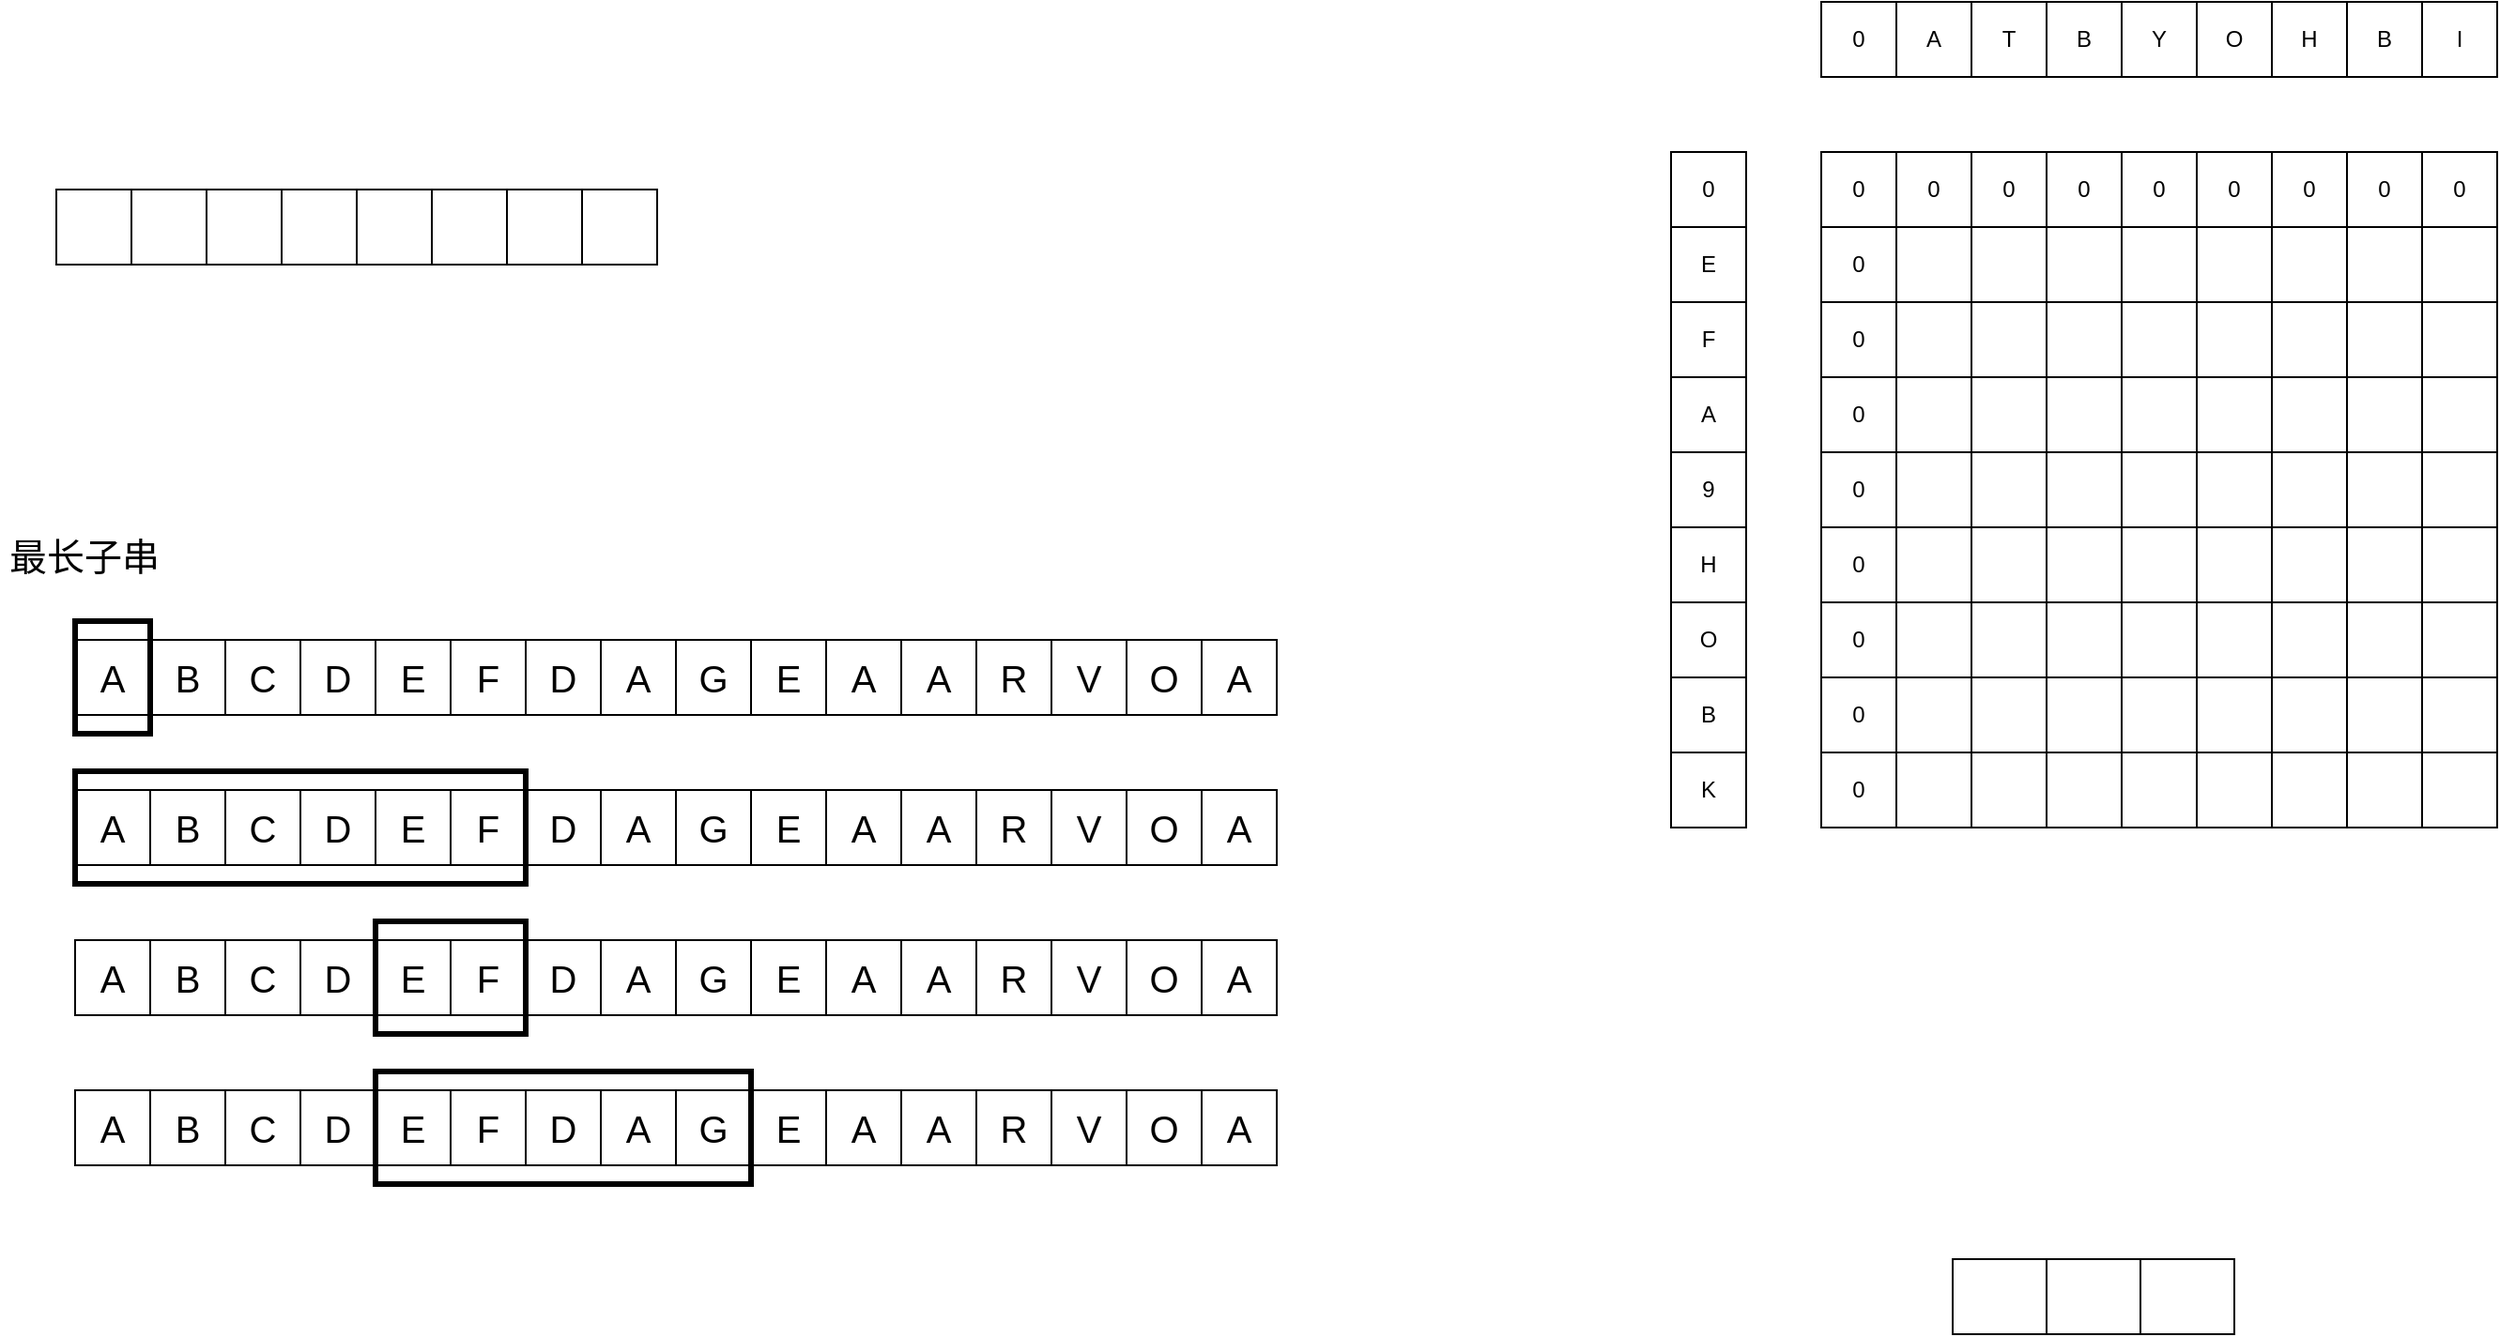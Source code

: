 <mxfile version="26.2.4">
  <diagram name="第 1 页" id="3titgzVjiqhGqrw3cSma">
    <mxGraphModel dx="473" dy="629" grid="1" gridSize="10" guides="1" tooltips="1" connect="1" arrows="1" fold="1" page="1" pageScale="1" pageWidth="827" pageHeight="1169" math="0" shadow="0">
      <root>
        <mxCell id="0" />
        <mxCell id="1" parent="0" />
        <mxCell id="JuDqGbbSawKdHC7prrvu-1" value="" style="rounded=0;whiteSpace=wrap;html=1;" parent="1" vertex="1">
          <mxGeometry x="80" y="200" width="40" height="40" as="geometry" />
        </mxCell>
        <mxCell id="JuDqGbbSawKdHC7prrvu-2" value="" style="rounded=0;whiteSpace=wrap;html=1;" parent="1" vertex="1">
          <mxGeometry x="120" y="200" width="40" height="40" as="geometry" />
        </mxCell>
        <mxCell id="JuDqGbbSawKdHC7prrvu-5" value="" style="rounded=0;whiteSpace=wrap;html=1;" parent="1" vertex="1">
          <mxGeometry x="160" y="200" width="40" height="40" as="geometry" />
        </mxCell>
        <mxCell id="JuDqGbbSawKdHC7prrvu-6" value="" style="rounded=0;whiteSpace=wrap;html=1;" parent="1" vertex="1">
          <mxGeometry x="200" y="200" width="40" height="40" as="geometry" />
        </mxCell>
        <mxCell id="JuDqGbbSawKdHC7prrvu-7" value="" style="rounded=0;whiteSpace=wrap;html=1;" parent="1" vertex="1">
          <mxGeometry x="240" y="200" width="40" height="40" as="geometry" />
        </mxCell>
        <mxCell id="JuDqGbbSawKdHC7prrvu-8" value="" style="rounded=0;whiteSpace=wrap;html=1;" parent="1" vertex="1">
          <mxGeometry x="280" y="200" width="40" height="40" as="geometry" />
        </mxCell>
        <mxCell id="JuDqGbbSawKdHC7prrvu-9" value="" style="rounded=0;whiteSpace=wrap;html=1;" parent="1" vertex="1">
          <mxGeometry x="320" y="200" width="40" height="40" as="geometry" />
        </mxCell>
        <mxCell id="JuDqGbbSawKdHC7prrvu-10" value="" style="rounded=0;whiteSpace=wrap;html=1;" parent="1" vertex="1">
          <mxGeometry x="360" y="200" width="40" height="40" as="geometry" />
        </mxCell>
        <mxCell id="JuDqGbbSawKdHC7prrvu-12" value="&lt;font style=&quot;font-size: 20px;&quot;&gt;A&lt;/font&gt;" style="rounded=0;whiteSpace=wrap;html=1;" parent="1" vertex="1">
          <mxGeometry x="90" y="440" width="40" height="40" as="geometry" />
        </mxCell>
        <mxCell id="JuDqGbbSawKdHC7prrvu-20" value="&lt;font style=&quot;font-size: 20px;&quot;&gt;最长子串&lt;/font&gt;" style="text;html=1;align=center;verticalAlign=middle;whiteSpace=wrap;rounded=0;" parent="1" vertex="1">
          <mxGeometry x="50" y="380" width="90" height="30" as="geometry" />
        </mxCell>
        <mxCell id="JuDqGbbSawKdHC7prrvu-21" value="&lt;font style=&quot;font-size: 20px;&quot;&gt;B&lt;/font&gt;" style="rounded=0;whiteSpace=wrap;html=1;" parent="1" vertex="1">
          <mxGeometry x="130" y="440" width="40" height="40" as="geometry" />
        </mxCell>
        <mxCell id="JuDqGbbSawKdHC7prrvu-22" value="&lt;font style=&quot;font-size: 20px;&quot;&gt;C&lt;/font&gt;" style="rounded=0;whiteSpace=wrap;html=1;" parent="1" vertex="1">
          <mxGeometry x="170" y="440" width="40" height="40" as="geometry" />
        </mxCell>
        <mxCell id="JuDqGbbSawKdHC7prrvu-23" value="&lt;font style=&quot;font-size: 20px;&quot;&gt;D&lt;/font&gt;" style="rounded=0;whiteSpace=wrap;html=1;" parent="1" vertex="1">
          <mxGeometry x="210" y="440" width="40" height="40" as="geometry" />
        </mxCell>
        <mxCell id="JuDqGbbSawKdHC7prrvu-24" value="&lt;font style=&quot;font-size: 20px;&quot;&gt;E&lt;/font&gt;" style="rounded=0;whiteSpace=wrap;html=1;" parent="1" vertex="1">
          <mxGeometry x="250" y="440" width="40" height="40" as="geometry" />
        </mxCell>
        <mxCell id="JuDqGbbSawKdHC7prrvu-25" value="&lt;font style=&quot;font-size: 20px;&quot;&gt;F&lt;/font&gt;" style="rounded=0;whiteSpace=wrap;html=1;" parent="1" vertex="1">
          <mxGeometry x="290" y="440" width="40" height="40" as="geometry" />
        </mxCell>
        <mxCell id="JuDqGbbSawKdHC7prrvu-26" value="&lt;font style=&quot;font-size: 20px;&quot;&gt;D&lt;/font&gt;" style="rounded=0;whiteSpace=wrap;html=1;" parent="1" vertex="1">
          <mxGeometry x="330" y="440" width="40" height="40" as="geometry" />
        </mxCell>
        <mxCell id="JuDqGbbSawKdHC7prrvu-27" value="&lt;font style=&quot;font-size: 20px;&quot;&gt;A&lt;/font&gt;" style="rounded=0;whiteSpace=wrap;html=1;" parent="1" vertex="1">
          <mxGeometry x="370" y="440" width="40" height="40" as="geometry" />
        </mxCell>
        <mxCell id="JuDqGbbSawKdHC7prrvu-28" value="&lt;font style=&quot;font-size: 20px;&quot;&gt;G&lt;/font&gt;" style="rounded=0;whiteSpace=wrap;html=1;" parent="1" vertex="1">
          <mxGeometry x="410" y="440" width="40" height="40" as="geometry" />
        </mxCell>
        <mxCell id="JuDqGbbSawKdHC7prrvu-29" value="&lt;font style=&quot;font-size: 20px;&quot;&gt;E&lt;/font&gt;" style="rounded=0;whiteSpace=wrap;html=1;" parent="1" vertex="1">
          <mxGeometry x="450" y="440" width="40" height="40" as="geometry" />
        </mxCell>
        <mxCell id="JuDqGbbSawKdHC7prrvu-30" value="&lt;font style=&quot;font-size: 20px;&quot;&gt;A&lt;/font&gt;" style="rounded=0;whiteSpace=wrap;html=1;" parent="1" vertex="1">
          <mxGeometry x="490" y="440" width="40" height="40" as="geometry" />
        </mxCell>
        <mxCell id="JuDqGbbSawKdHC7prrvu-31" value="&lt;font style=&quot;font-size: 20px;&quot;&gt;A&lt;/font&gt;" style="rounded=0;whiteSpace=wrap;html=1;" parent="1" vertex="1">
          <mxGeometry x="530" y="440" width="40" height="40" as="geometry" />
        </mxCell>
        <mxCell id="JuDqGbbSawKdHC7prrvu-32" value="&lt;font style=&quot;font-size: 20px;&quot;&gt;R&lt;/font&gt;" style="rounded=0;whiteSpace=wrap;html=1;" parent="1" vertex="1">
          <mxGeometry x="570" y="440" width="40" height="40" as="geometry" />
        </mxCell>
        <mxCell id="JuDqGbbSawKdHC7prrvu-33" value="&lt;font style=&quot;font-size: 20px;&quot;&gt;V&lt;/font&gt;" style="rounded=0;whiteSpace=wrap;html=1;" parent="1" vertex="1">
          <mxGeometry x="610" y="440" width="40" height="40" as="geometry" />
        </mxCell>
        <mxCell id="JuDqGbbSawKdHC7prrvu-34" value="&lt;font style=&quot;font-size: 20px;&quot;&gt;O&lt;/font&gt;" style="rounded=0;whiteSpace=wrap;html=1;" parent="1" vertex="1">
          <mxGeometry x="650" y="440" width="40" height="40" as="geometry" />
        </mxCell>
        <mxCell id="JuDqGbbSawKdHC7prrvu-35" value="&lt;font style=&quot;font-size: 20px;&quot;&gt;A&lt;/font&gt;" style="rounded=0;whiteSpace=wrap;html=1;" parent="1" vertex="1">
          <mxGeometry x="690" y="440" width="40" height="40" as="geometry" />
        </mxCell>
        <mxCell id="JuDqGbbSawKdHC7prrvu-11" value="" style="rounded=0;whiteSpace=wrap;html=1;fillColor=none;strokeWidth=3;" parent="1" vertex="1">
          <mxGeometry x="90" y="430" width="40" height="60" as="geometry" />
        </mxCell>
        <mxCell id="JuDqGbbSawKdHC7prrvu-53" value="&lt;font style=&quot;font-size: 20px;&quot;&gt;A&lt;/font&gt;" style="rounded=0;whiteSpace=wrap;html=1;" parent="1" vertex="1">
          <mxGeometry x="90" y="520" width="40" height="40" as="geometry" />
        </mxCell>
        <mxCell id="JuDqGbbSawKdHC7prrvu-54" value="&lt;font style=&quot;font-size: 20px;&quot;&gt;B&lt;/font&gt;" style="rounded=0;whiteSpace=wrap;html=1;" parent="1" vertex="1">
          <mxGeometry x="130" y="520" width="40" height="40" as="geometry" />
        </mxCell>
        <mxCell id="JuDqGbbSawKdHC7prrvu-55" value="&lt;font style=&quot;font-size: 20px;&quot;&gt;C&lt;/font&gt;" style="rounded=0;whiteSpace=wrap;html=1;" parent="1" vertex="1">
          <mxGeometry x="170" y="520" width="40" height="40" as="geometry" />
        </mxCell>
        <mxCell id="JuDqGbbSawKdHC7prrvu-56" value="&lt;font style=&quot;font-size: 20px;&quot;&gt;D&lt;/font&gt;" style="rounded=0;whiteSpace=wrap;html=1;" parent="1" vertex="1">
          <mxGeometry x="210" y="520" width="40" height="40" as="geometry" />
        </mxCell>
        <mxCell id="JuDqGbbSawKdHC7prrvu-57" value="&lt;font style=&quot;font-size: 20px;&quot;&gt;E&lt;/font&gt;" style="rounded=0;whiteSpace=wrap;html=1;" parent="1" vertex="1">
          <mxGeometry x="250" y="520" width="40" height="40" as="geometry" />
        </mxCell>
        <mxCell id="JuDqGbbSawKdHC7prrvu-58" value="&lt;font style=&quot;font-size: 20px;&quot;&gt;F&lt;/font&gt;" style="rounded=0;whiteSpace=wrap;html=1;" parent="1" vertex="1">
          <mxGeometry x="290" y="520" width="40" height="40" as="geometry" />
        </mxCell>
        <mxCell id="JuDqGbbSawKdHC7prrvu-59" value="&lt;font style=&quot;font-size: 20px;&quot;&gt;D&lt;/font&gt;" style="rounded=0;whiteSpace=wrap;html=1;" parent="1" vertex="1">
          <mxGeometry x="330" y="520" width="40" height="40" as="geometry" />
        </mxCell>
        <mxCell id="JuDqGbbSawKdHC7prrvu-60" value="&lt;font style=&quot;font-size: 20px;&quot;&gt;A&lt;/font&gt;" style="rounded=0;whiteSpace=wrap;html=1;" parent="1" vertex="1">
          <mxGeometry x="370" y="520" width="40" height="40" as="geometry" />
        </mxCell>
        <mxCell id="JuDqGbbSawKdHC7prrvu-61" value="&lt;font style=&quot;font-size: 20px;&quot;&gt;G&lt;/font&gt;" style="rounded=0;whiteSpace=wrap;html=1;" parent="1" vertex="1">
          <mxGeometry x="410" y="520" width="40" height="40" as="geometry" />
        </mxCell>
        <mxCell id="JuDqGbbSawKdHC7prrvu-62" value="&lt;font style=&quot;font-size: 20px;&quot;&gt;E&lt;/font&gt;" style="rounded=0;whiteSpace=wrap;html=1;" parent="1" vertex="1">
          <mxGeometry x="450" y="520" width="40" height="40" as="geometry" />
        </mxCell>
        <mxCell id="JuDqGbbSawKdHC7prrvu-63" value="&lt;font style=&quot;font-size: 20px;&quot;&gt;A&lt;/font&gt;" style="rounded=0;whiteSpace=wrap;html=1;" parent="1" vertex="1">
          <mxGeometry x="490" y="520" width="40" height="40" as="geometry" />
        </mxCell>
        <mxCell id="JuDqGbbSawKdHC7prrvu-64" value="&lt;font style=&quot;font-size: 20px;&quot;&gt;A&lt;/font&gt;" style="rounded=0;whiteSpace=wrap;html=1;" parent="1" vertex="1">
          <mxGeometry x="530" y="520" width="40" height="40" as="geometry" />
        </mxCell>
        <mxCell id="JuDqGbbSawKdHC7prrvu-65" value="&lt;font style=&quot;font-size: 20px;&quot;&gt;R&lt;/font&gt;" style="rounded=0;whiteSpace=wrap;html=1;" parent="1" vertex="1">
          <mxGeometry x="570" y="520" width="40" height="40" as="geometry" />
        </mxCell>
        <mxCell id="JuDqGbbSawKdHC7prrvu-66" value="&lt;font style=&quot;font-size: 20px;&quot;&gt;V&lt;/font&gt;" style="rounded=0;whiteSpace=wrap;html=1;" parent="1" vertex="1">
          <mxGeometry x="610" y="520" width="40" height="40" as="geometry" />
        </mxCell>
        <mxCell id="JuDqGbbSawKdHC7prrvu-67" value="&lt;font style=&quot;font-size: 20px;&quot;&gt;O&lt;/font&gt;" style="rounded=0;whiteSpace=wrap;html=1;" parent="1" vertex="1">
          <mxGeometry x="650" y="520" width="40" height="40" as="geometry" />
        </mxCell>
        <mxCell id="JuDqGbbSawKdHC7prrvu-68" value="&lt;font style=&quot;font-size: 20px;&quot;&gt;A&lt;/font&gt;" style="rounded=0;whiteSpace=wrap;html=1;" parent="1" vertex="1">
          <mxGeometry x="690" y="520" width="40" height="40" as="geometry" />
        </mxCell>
        <mxCell id="JuDqGbbSawKdHC7prrvu-69" value="" style="rounded=0;whiteSpace=wrap;html=1;fillColor=none;strokeWidth=3;" parent="1" vertex="1">
          <mxGeometry x="90" y="510" width="240" height="60" as="geometry" />
        </mxCell>
        <mxCell id="JuDqGbbSawKdHC7prrvu-71" value="&lt;font style=&quot;font-size: 20px;&quot;&gt;A&lt;/font&gt;" style="rounded=0;whiteSpace=wrap;html=1;" parent="1" vertex="1">
          <mxGeometry x="90" y="600" width="40" height="40" as="geometry" />
        </mxCell>
        <mxCell id="JuDqGbbSawKdHC7prrvu-72" value="&lt;font style=&quot;font-size: 20px;&quot;&gt;B&lt;/font&gt;" style="rounded=0;whiteSpace=wrap;html=1;" parent="1" vertex="1">
          <mxGeometry x="130" y="600" width="40" height="40" as="geometry" />
        </mxCell>
        <mxCell id="JuDqGbbSawKdHC7prrvu-73" value="&lt;font style=&quot;font-size: 20px;&quot;&gt;C&lt;/font&gt;" style="rounded=0;whiteSpace=wrap;html=1;" parent="1" vertex="1">
          <mxGeometry x="170" y="600" width="40" height="40" as="geometry" />
        </mxCell>
        <mxCell id="JuDqGbbSawKdHC7prrvu-74" value="&lt;font style=&quot;font-size: 20px;&quot;&gt;D&lt;/font&gt;" style="rounded=0;whiteSpace=wrap;html=1;" parent="1" vertex="1">
          <mxGeometry x="210" y="600" width="40" height="40" as="geometry" />
        </mxCell>
        <mxCell id="JuDqGbbSawKdHC7prrvu-75" value="&lt;font style=&quot;font-size: 20px;&quot;&gt;E&lt;/font&gt;" style="rounded=0;whiteSpace=wrap;html=1;" parent="1" vertex="1">
          <mxGeometry x="250" y="600" width="40" height="40" as="geometry" />
        </mxCell>
        <mxCell id="JuDqGbbSawKdHC7prrvu-76" value="&lt;font style=&quot;font-size: 20px;&quot;&gt;F&lt;/font&gt;" style="rounded=0;whiteSpace=wrap;html=1;" parent="1" vertex="1">
          <mxGeometry x="290" y="600" width="40" height="40" as="geometry" />
        </mxCell>
        <mxCell id="JuDqGbbSawKdHC7prrvu-77" value="&lt;font style=&quot;font-size: 20px;&quot;&gt;D&lt;/font&gt;" style="rounded=0;whiteSpace=wrap;html=1;" parent="1" vertex="1">
          <mxGeometry x="330" y="600" width="40" height="40" as="geometry" />
        </mxCell>
        <mxCell id="JuDqGbbSawKdHC7prrvu-78" value="&lt;font style=&quot;font-size: 20px;&quot;&gt;A&lt;/font&gt;" style="rounded=0;whiteSpace=wrap;html=1;" parent="1" vertex="1">
          <mxGeometry x="370" y="600" width="40" height="40" as="geometry" />
        </mxCell>
        <mxCell id="JuDqGbbSawKdHC7prrvu-79" value="&lt;font style=&quot;font-size: 20px;&quot;&gt;G&lt;/font&gt;" style="rounded=0;whiteSpace=wrap;html=1;" parent="1" vertex="1">
          <mxGeometry x="410" y="600" width="40" height="40" as="geometry" />
        </mxCell>
        <mxCell id="JuDqGbbSawKdHC7prrvu-80" value="&lt;font style=&quot;font-size: 20px;&quot;&gt;E&lt;/font&gt;" style="rounded=0;whiteSpace=wrap;html=1;" parent="1" vertex="1">
          <mxGeometry x="450" y="600" width="40" height="40" as="geometry" />
        </mxCell>
        <mxCell id="JuDqGbbSawKdHC7prrvu-81" value="&lt;font style=&quot;font-size: 20px;&quot;&gt;A&lt;/font&gt;" style="rounded=0;whiteSpace=wrap;html=1;" parent="1" vertex="1">
          <mxGeometry x="490" y="600" width="40" height="40" as="geometry" />
        </mxCell>
        <mxCell id="JuDqGbbSawKdHC7prrvu-82" value="&lt;font style=&quot;font-size: 20px;&quot;&gt;A&lt;/font&gt;" style="rounded=0;whiteSpace=wrap;html=1;" parent="1" vertex="1">
          <mxGeometry x="530" y="600" width="40" height="40" as="geometry" />
        </mxCell>
        <mxCell id="JuDqGbbSawKdHC7prrvu-83" value="&lt;font style=&quot;font-size: 20px;&quot;&gt;R&lt;/font&gt;" style="rounded=0;whiteSpace=wrap;html=1;" parent="1" vertex="1">
          <mxGeometry x="570" y="600" width="40" height="40" as="geometry" />
        </mxCell>
        <mxCell id="JuDqGbbSawKdHC7prrvu-84" value="&lt;font style=&quot;font-size: 20px;&quot;&gt;V&lt;/font&gt;" style="rounded=0;whiteSpace=wrap;html=1;" parent="1" vertex="1">
          <mxGeometry x="610" y="600" width="40" height="40" as="geometry" />
        </mxCell>
        <mxCell id="JuDqGbbSawKdHC7prrvu-85" value="&lt;font style=&quot;font-size: 20px;&quot;&gt;O&lt;/font&gt;" style="rounded=0;whiteSpace=wrap;html=1;" parent="1" vertex="1">
          <mxGeometry x="650" y="600" width="40" height="40" as="geometry" />
        </mxCell>
        <mxCell id="JuDqGbbSawKdHC7prrvu-86" value="&lt;font style=&quot;font-size: 20px;&quot;&gt;A&lt;/font&gt;" style="rounded=0;whiteSpace=wrap;html=1;" parent="1" vertex="1">
          <mxGeometry x="690" y="600" width="40" height="40" as="geometry" />
        </mxCell>
        <mxCell id="JuDqGbbSawKdHC7prrvu-87" value="" style="rounded=0;whiteSpace=wrap;html=1;fillColor=none;strokeWidth=3;" parent="1" vertex="1">
          <mxGeometry x="250" y="590" width="80" height="60" as="geometry" />
        </mxCell>
        <mxCell id="JuDqGbbSawKdHC7prrvu-88" value="&lt;font style=&quot;font-size: 20px;&quot;&gt;A&lt;/font&gt;" style="rounded=0;whiteSpace=wrap;html=1;" parent="1" vertex="1">
          <mxGeometry x="90" y="680" width="40" height="40" as="geometry" />
        </mxCell>
        <mxCell id="JuDqGbbSawKdHC7prrvu-89" value="&lt;font style=&quot;font-size: 20px;&quot;&gt;B&lt;/font&gt;" style="rounded=0;whiteSpace=wrap;html=1;" parent="1" vertex="1">
          <mxGeometry x="130" y="680" width="40" height="40" as="geometry" />
        </mxCell>
        <mxCell id="JuDqGbbSawKdHC7prrvu-90" value="&lt;font style=&quot;font-size: 20px;&quot;&gt;C&lt;/font&gt;" style="rounded=0;whiteSpace=wrap;html=1;" parent="1" vertex="1">
          <mxGeometry x="170" y="680" width="40" height="40" as="geometry" />
        </mxCell>
        <mxCell id="JuDqGbbSawKdHC7prrvu-91" value="&lt;font style=&quot;font-size: 20px;&quot;&gt;D&lt;/font&gt;" style="rounded=0;whiteSpace=wrap;html=1;" parent="1" vertex="1">
          <mxGeometry x="210" y="680" width="40" height="40" as="geometry" />
        </mxCell>
        <mxCell id="JuDqGbbSawKdHC7prrvu-92" value="&lt;font style=&quot;font-size: 20px;&quot;&gt;E&lt;/font&gt;" style="rounded=0;whiteSpace=wrap;html=1;" parent="1" vertex="1">
          <mxGeometry x="250" y="680" width="40" height="40" as="geometry" />
        </mxCell>
        <mxCell id="JuDqGbbSawKdHC7prrvu-93" value="&lt;font style=&quot;font-size: 20px;&quot;&gt;F&lt;/font&gt;" style="rounded=0;whiteSpace=wrap;html=1;" parent="1" vertex="1">
          <mxGeometry x="290" y="680" width="40" height="40" as="geometry" />
        </mxCell>
        <mxCell id="JuDqGbbSawKdHC7prrvu-94" value="&lt;font style=&quot;font-size: 20px;&quot;&gt;D&lt;/font&gt;" style="rounded=0;whiteSpace=wrap;html=1;" parent="1" vertex="1">
          <mxGeometry x="330" y="680" width="40" height="40" as="geometry" />
        </mxCell>
        <mxCell id="JuDqGbbSawKdHC7prrvu-95" value="&lt;font style=&quot;font-size: 20px;&quot;&gt;A&lt;/font&gt;" style="rounded=0;whiteSpace=wrap;html=1;" parent="1" vertex="1">
          <mxGeometry x="370" y="680" width="40" height="40" as="geometry" />
        </mxCell>
        <mxCell id="JuDqGbbSawKdHC7prrvu-96" value="&lt;font style=&quot;font-size: 20px;&quot;&gt;G&lt;/font&gt;" style="rounded=0;whiteSpace=wrap;html=1;" parent="1" vertex="1">
          <mxGeometry x="410" y="680" width="40" height="40" as="geometry" />
        </mxCell>
        <mxCell id="JuDqGbbSawKdHC7prrvu-97" value="&lt;font style=&quot;font-size: 20px;&quot;&gt;E&lt;/font&gt;" style="rounded=0;whiteSpace=wrap;html=1;" parent="1" vertex="1">
          <mxGeometry x="450" y="680" width="40" height="40" as="geometry" />
        </mxCell>
        <mxCell id="JuDqGbbSawKdHC7prrvu-98" value="&lt;font style=&quot;font-size: 20px;&quot;&gt;A&lt;/font&gt;" style="rounded=0;whiteSpace=wrap;html=1;" parent="1" vertex="1">
          <mxGeometry x="490" y="680" width="40" height="40" as="geometry" />
        </mxCell>
        <mxCell id="JuDqGbbSawKdHC7prrvu-99" value="&lt;font style=&quot;font-size: 20px;&quot;&gt;A&lt;/font&gt;" style="rounded=0;whiteSpace=wrap;html=1;" parent="1" vertex="1">
          <mxGeometry x="530" y="680" width="40" height="40" as="geometry" />
        </mxCell>
        <mxCell id="JuDqGbbSawKdHC7prrvu-100" value="&lt;font style=&quot;font-size: 20px;&quot;&gt;R&lt;/font&gt;" style="rounded=0;whiteSpace=wrap;html=1;" parent="1" vertex="1">
          <mxGeometry x="570" y="680" width="40" height="40" as="geometry" />
        </mxCell>
        <mxCell id="JuDqGbbSawKdHC7prrvu-101" value="&lt;font style=&quot;font-size: 20px;&quot;&gt;V&lt;/font&gt;" style="rounded=0;whiteSpace=wrap;html=1;" parent="1" vertex="1">
          <mxGeometry x="610" y="680" width="40" height="40" as="geometry" />
        </mxCell>
        <mxCell id="JuDqGbbSawKdHC7prrvu-102" value="&lt;font style=&quot;font-size: 20px;&quot;&gt;O&lt;/font&gt;" style="rounded=0;whiteSpace=wrap;html=1;" parent="1" vertex="1">
          <mxGeometry x="650" y="680" width="40" height="40" as="geometry" />
        </mxCell>
        <mxCell id="JuDqGbbSawKdHC7prrvu-103" value="&lt;font style=&quot;font-size: 20px;&quot;&gt;A&lt;/font&gt;" style="rounded=0;whiteSpace=wrap;html=1;" parent="1" vertex="1">
          <mxGeometry x="690" y="680" width="40" height="40" as="geometry" />
        </mxCell>
        <mxCell id="JuDqGbbSawKdHC7prrvu-104" value="" style="rounded=0;whiteSpace=wrap;html=1;fillColor=none;strokeWidth=3;" parent="1" vertex="1">
          <mxGeometry x="250" y="670" width="200" height="60" as="geometry" />
        </mxCell>
        <mxCell id="JuDqGbbSawKdHC7prrvu-105" value="0" style="rounded=0;whiteSpace=wrap;html=1;" parent="1" vertex="1">
          <mxGeometry x="1020" y="180" width="40" height="40" as="geometry" />
        </mxCell>
        <mxCell id="JuDqGbbSawKdHC7prrvu-106" value="0" style="rounded=0;whiteSpace=wrap;html=1;" parent="1" vertex="1">
          <mxGeometry x="1060" y="180" width="40" height="40" as="geometry" />
        </mxCell>
        <mxCell id="JuDqGbbSawKdHC7prrvu-107" value="0" style="rounded=0;whiteSpace=wrap;html=1;" parent="1" vertex="1">
          <mxGeometry x="1100" y="180" width="40" height="40" as="geometry" />
        </mxCell>
        <mxCell id="JuDqGbbSawKdHC7prrvu-108" value="0" style="rounded=0;whiteSpace=wrap;html=1;" parent="1" vertex="1">
          <mxGeometry x="1140" y="180" width="40" height="40" as="geometry" />
        </mxCell>
        <mxCell id="JuDqGbbSawKdHC7prrvu-109" value="0" style="rounded=0;whiteSpace=wrap;html=1;" parent="1" vertex="1">
          <mxGeometry x="1180" y="180" width="40" height="40" as="geometry" />
        </mxCell>
        <mxCell id="JuDqGbbSawKdHC7prrvu-110" value="0" style="rounded=0;whiteSpace=wrap;html=1;" parent="1" vertex="1">
          <mxGeometry x="1220" y="180" width="40" height="40" as="geometry" />
        </mxCell>
        <mxCell id="JuDqGbbSawKdHC7prrvu-111" value="0" style="rounded=0;whiteSpace=wrap;html=1;" parent="1" vertex="1">
          <mxGeometry x="1260" y="180" width="40" height="40" as="geometry" />
        </mxCell>
        <mxCell id="JuDqGbbSawKdHC7prrvu-112" value="0" style="rounded=0;whiteSpace=wrap;html=1;" parent="1" vertex="1">
          <mxGeometry x="1300" y="180" width="40" height="40" as="geometry" />
        </mxCell>
        <mxCell id="JuDqGbbSawKdHC7prrvu-113" value="0" style="rounded=0;whiteSpace=wrap;html=1;" parent="1" vertex="1">
          <mxGeometry x="1020" y="220" width="40" height="40" as="geometry" />
        </mxCell>
        <mxCell id="JuDqGbbSawKdHC7prrvu-114" value="" style="rounded=0;whiteSpace=wrap;html=1;" parent="1" vertex="1">
          <mxGeometry x="1060" y="220" width="40" height="40" as="geometry" />
        </mxCell>
        <mxCell id="JuDqGbbSawKdHC7prrvu-115" value="" style="rounded=0;whiteSpace=wrap;html=1;" parent="1" vertex="1">
          <mxGeometry x="1100" y="220" width="40" height="40" as="geometry" />
        </mxCell>
        <mxCell id="JuDqGbbSawKdHC7prrvu-116" value="" style="rounded=0;whiteSpace=wrap;html=1;" parent="1" vertex="1">
          <mxGeometry x="1140" y="220" width="40" height="40" as="geometry" />
        </mxCell>
        <mxCell id="JuDqGbbSawKdHC7prrvu-117" value="" style="rounded=0;whiteSpace=wrap;html=1;" parent="1" vertex="1">
          <mxGeometry x="1180" y="220" width="40" height="40" as="geometry" />
        </mxCell>
        <mxCell id="JuDqGbbSawKdHC7prrvu-118" value="" style="rounded=0;whiteSpace=wrap;html=1;" parent="1" vertex="1">
          <mxGeometry x="1220" y="220" width="40" height="40" as="geometry" />
        </mxCell>
        <mxCell id="JuDqGbbSawKdHC7prrvu-119" value="" style="rounded=0;whiteSpace=wrap;html=1;" parent="1" vertex="1">
          <mxGeometry x="1260" y="220" width="40" height="40" as="geometry" />
        </mxCell>
        <mxCell id="JuDqGbbSawKdHC7prrvu-120" value="" style="rounded=0;whiteSpace=wrap;html=1;" parent="1" vertex="1">
          <mxGeometry x="1300" y="220" width="40" height="40" as="geometry" />
        </mxCell>
        <mxCell id="JuDqGbbSawKdHC7prrvu-121" value="0" style="rounded=0;whiteSpace=wrap;html=1;" parent="1" vertex="1">
          <mxGeometry x="1020" y="260" width="40" height="40" as="geometry" />
        </mxCell>
        <mxCell id="JuDqGbbSawKdHC7prrvu-122" value="" style="rounded=0;whiteSpace=wrap;html=1;" parent="1" vertex="1">
          <mxGeometry x="1060" y="260" width="40" height="40" as="geometry" />
        </mxCell>
        <mxCell id="JuDqGbbSawKdHC7prrvu-123" value="" style="rounded=0;whiteSpace=wrap;html=1;" parent="1" vertex="1">
          <mxGeometry x="1100" y="260" width="40" height="40" as="geometry" />
        </mxCell>
        <mxCell id="JuDqGbbSawKdHC7prrvu-124" value="" style="rounded=0;whiteSpace=wrap;html=1;" parent="1" vertex="1">
          <mxGeometry x="1140" y="260" width="40" height="40" as="geometry" />
        </mxCell>
        <mxCell id="JuDqGbbSawKdHC7prrvu-125" value="" style="rounded=0;whiteSpace=wrap;html=1;" parent="1" vertex="1">
          <mxGeometry x="1180" y="260" width="40" height="40" as="geometry" />
        </mxCell>
        <mxCell id="JuDqGbbSawKdHC7prrvu-126" value="" style="rounded=0;whiteSpace=wrap;html=1;" parent="1" vertex="1">
          <mxGeometry x="1220" y="260" width="40" height="40" as="geometry" />
        </mxCell>
        <mxCell id="JuDqGbbSawKdHC7prrvu-127" value="" style="rounded=0;whiteSpace=wrap;html=1;" parent="1" vertex="1">
          <mxGeometry x="1260" y="260" width="40" height="40" as="geometry" />
        </mxCell>
        <mxCell id="JuDqGbbSawKdHC7prrvu-128" value="" style="rounded=0;whiteSpace=wrap;html=1;" parent="1" vertex="1">
          <mxGeometry x="1300" y="260" width="40" height="40" as="geometry" />
        </mxCell>
        <mxCell id="JuDqGbbSawKdHC7prrvu-129" value="0" style="rounded=0;whiteSpace=wrap;html=1;" parent="1" vertex="1">
          <mxGeometry x="1020" y="300" width="40" height="40" as="geometry" />
        </mxCell>
        <mxCell id="JuDqGbbSawKdHC7prrvu-130" value="" style="rounded=0;whiteSpace=wrap;html=1;" parent="1" vertex="1">
          <mxGeometry x="1060" y="300" width="40" height="40" as="geometry" />
        </mxCell>
        <mxCell id="JuDqGbbSawKdHC7prrvu-131" value="" style="rounded=0;whiteSpace=wrap;html=1;" parent="1" vertex="1">
          <mxGeometry x="1100" y="300" width="40" height="40" as="geometry" />
        </mxCell>
        <mxCell id="JuDqGbbSawKdHC7prrvu-132" value="" style="rounded=0;whiteSpace=wrap;html=1;" parent="1" vertex="1">
          <mxGeometry x="1140" y="300" width="40" height="40" as="geometry" />
        </mxCell>
        <mxCell id="JuDqGbbSawKdHC7prrvu-133" value="" style="rounded=0;whiteSpace=wrap;html=1;" parent="1" vertex="1">
          <mxGeometry x="1180" y="300" width="40" height="40" as="geometry" />
        </mxCell>
        <mxCell id="JuDqGbbSawKdHC7prrvu-134" value="" style="rounded=0;whiteSpace=wrap;html=1;" parent="1" vertex="1">
          <mxGeometry x="1220" y="300" width="40" height="40" as="geometry" />
        </mxCell>
        <mxCell id="JuDqGbbSawKdHC7prrvu-135" value="" style="rounded=0;whiteSpace=wrap;html=1;" parent="1" vertex="1">
          <mxGeometry x="1260" y="300" width="40" height="40" as="geometry" />
        </mxCell>
        <mxCell id="JuDqGbbSawKdHC7prrvu-136" value="" style="rounded=0;whiteSpace=wrap;html=1;" parent="1" vertex="1">
          <mxGeometry x="1300" y="300" width="40" height="40" as="geometry" />
        </mxCell>
        <mxCell id="JuDqGbbSawKdHC7prrvu-137" value="0" style="rounded=0;whiteSpace=wrap;html=1;" parent="1" vertex="1">
          <mxGeometry x="1020" y="340" width="40" height="40" as="geometry" />
        </mxCell>
        <mxCell id="JuDqGbbSawKdHC7prrvu-138" value="" style="rounded=0;whiteSpace=wrap;html=1;" parent="1" vertex="1">
          <mxGeometry x="1060" y="340" width="40" height="40" as="geometry" />
        </mxCell>
        <mxCell id="JuDqGbbSawKdHC7prrvu-139" value="" style="rounded=0;whiteSpace=wrap;html=1;" parent="1" vertex="1">
          <mxGeometry x="1100" y="340" width="40" height="40" as="geometry" />
        </mxCell>
        <mxCell id="JuDqGbbSawKdHC7prrvu-140" value="" style="rounded=0;whiteSpace=wrap;html=1;" parent="1" vertex="1">
          <mxGeometry x="1140" y="340" width="40" height="40" as="geometry" />
        </mxCell>
        <mxCell id="JuDqGbbSawKdHC7prrvu-141" value="" style="rounded=0;whiteSpace=wrap;html=1;" parent="1" vertex="1">
          <mxGeometry x="1180" y="340" width="40" height="40" as="geometry" />
        </mxCell>
        <mxCell id="JuDqGbbSawKdHC7prrvu-142" value="" style="rounded=0;whiteSpace=wrap;html=1;" parent="1" vertex="1">
          <mxGeometry x="1220" y="340" width="40" height="40" as="geometry" />
        </mxCell>
        <mxCell id="JuDqGbbSawKdHC7prrvu-143" value="" style="rounded=0;whiteSpace=wrap;html=1;" parent="1" vertex="1">
          <mxGeometry x="1260" y="340" width="40" height="40" as="geometry" />
        </mxCell>
        <mxCell id="JuDqGbbSawKdHC7prrvu-144" value="" style="rounded=0;whiteSpace=wrap;html=1;" parent="1" vertex="1">
          <mxGeometry x="1300" y="340" width="40" height="40" as="geometry" />
        </mxCell>
        <mxCell id="JuDqGbbSawKdHC7prrvu-145" value="0" style="rounded=0;whiteSpace=wrap;html=1;" parent="1" vertex="1">
          <mxGeometry x="1020" y="380" width="40" height="40" as="geometry" />
        </mxCell>
        <mxCell id="JuDqGbbSawKdHC7prrvu-146" value="" style="rounded=0;whiteSpace=wrap;html=1;" parent="1" vertex="1">
          <mxGeometry x="1060" y="380" width="40" height="40" as="geometry" />
        </mxCell>
        <mxCell id="JuDqGbbSawKdHC7prrvu-147" value="" style="rounded=0;whiteSpace=wrap;html=1;" parent="1" vertex="1">
          <mxGeometry x="1100" y="380" width="40" height="40" as="geometry" />
        </mxCell>
        <mxCell id="JuDqGbbSawKdHC7prrvu-148" value="" style="rounded=0;whiteSpace=wrap;html=1;" parent="1" vertex="1">
          <mxGeometry x="1140" y="380" width="40" height="40" as="geometry" />
        </mxCell>
        <mxCell id="JuDqGbbSawKdHC7prrvu-149" value="" style="rounded=0;whiteSpace=wrap;html=1;" parent="1" vertex="1">
          <mxGeometry x="1180" y="380" width="40" height="40" as="geometry" />
        </mxCell>
        <mxCell id="JuDqGbbSawKdHC7prrvu-150" value="" style="rounded=0;whiteSpace=wrap;html=1;" parent="1" vertex="1">
          <mxGeometry x="1220" y="380" width="40" height="40" as="geometry" />
        </mxCell>
        <mxCell id="JuDqGbbSawKdHC7prrvu-151" value="" style="rounded=0;whiteSpace=wrap;html=1;" parent="1" vertex="1">
          <mxGeometry x="1260" y="380" width="40" height="40" as="geometry" />
        </mxCell>
        <mxCell id="JuDqGbbSawKdHC7prrvu-152" value="" style="rounded=0;whiteSpace=wrap;html=1;" parent="1" vertex="1">
          <mxGeometry x="1300" y="380" width="40" height="40" as="geometry" />
        </mxCell>
        <mxCell id="JuDqGbbSawKdHC7prrvu-153" value="0" style="rounded=0;whiteSpace=wrap;html=1;" parent="1" vertex="1">
          <mxGeometry x="1020" y="420" width="40" height="40" as="geometry" />
        </mxCell>
        <mxCell id="JuDqGbbSawKdHC7prrvu-154" value="" style="rounded=0;whiteSpace=wrap;html=1;" parent="1" vertex="1">
          <mxGeometry x="1060" y="420" width="40" height="40" as="geometry" />
        </mxCell>
        <mxCell id="JuDqGbbSawKdHC7prrvu-155" value="" style="rounded=0;whiteSpace=wrap;html=1;" parent="1" vertex="1">
          <mxGeometry x="1100" y="420" width="40" height="40" as="geometry" />
        </mxCell>
        <mxCell id="JuDqGbbSawKdHC7prrvu-156" value="" style="rounded=0;whiteSpace=wrap;html=1;" parent="1" vertex="1">
          <mxGeometry x="1140" y="420" width="40" height="40" as="geometry" />
        </mxCell>
        <mxCell id="JuDqGbbSawKdHC7prrvu-157" value="" style="rounded=0;whiteSpace=wrap;html=1;" parent="1" vertex="1">
          <mxGeometry x="1180" y="420" width="40" height="40" as="geometry" />
        </mxCell>
        <mxCell id="JuDqGbbSawKdHC7prrvu-158" value="" style="rounded=0;whiteSpace=wrap;html=1;" parent="1" vertex="1">
          <mxGeometry x="1220" y="420" width="40" height="40" as="geometry" />
        </mxCell>
        <mxCell id="JuDqGbbSawKdHC7prrvu-159" value="" style="rounded=0;whiteSpace=wrap;html=1;" parent="1" vertex="1">
          <mxGeometry x="1260" y="420" width="40" height="40" as="geometry" />
        </mxCell>
        <mxCell id="JuDqGbbSawKdHC7prrvu-160" value="" style="rounded=0;whiteSpace=wrap;html=1;" parent="1" vertex="1">
          <mxGeometry x="1300" y="420" width="40" height="40" as="geometry" />
        </mxCell>
        <mxCell id="JuDqGbbSawKdHC7prrvu-161" value="0" style="rounded=0;whiteSpace=wrap;html=1;" parent="1" vertex="1">
          <mxGeometry x="1020" y="460" width="40" height="40" as="geometry" />
        </mxCell>
        <mxCell id="JuDqGbbSawKdHC7prrvu-162" value="" style="rounded=0;whiteSpace=wrap;html=1;" parent="1" vertex="1">
          <mxGeometry x="1060" y="460" width="40" height="40" as="geometry" />
        </mxCell>
        <mxCell id="JuDqGbbSawKdHC7prrvu-163" value="" style="rounded=0;whiteSpace=wrap;html=1;" parent="1" vertex="1">
          <mxGeometry x="1100" y="460" width="40" height="40" as="geometry" />
        </mxCell>
        <mxCell id="JuDqGbbSawKdHC7prrvu-164" value="" style="rounded=0;whiteSpace=wrap;html=1;" parent="1" vertex="1">
          <mxGeometry x="1140" y="460" width="40" height="40" as="geometry" />
        </mxCell>
        <mxCell id="JuDqGbbSawKdHC7prrvu-165" value="" style="rounded=0;whiteSpace=wrap;html=1;" parent="1" vertex="1">
          <mxGeometry x="1180" y="460" width="40" height="40" as="geometry" />
        </mxCell>
        <mxCell id="JuDqGbbSawKdHC7prrvu-166" value="" style="rounded=0;whiteSpace=wrap;html=1;" parent="1" vertex="1">
          <mxGeometry x="1220" y="460" width="40" height="40" as="geometry" />
        </mxCell>
        <mxCell id="JuDqGbbSawKdHC7prrvu-167" value="" style="rounded=0;whiteSpace=wrap;html=1;" parent="1" vertex="1">
          <mxGeometry x="1260" y="460" width="40" height="40" as="geometry" />
        </mxCell>
        <mxCell id="JuDqGbbSawKdHC7prrvu-168" value="" style="rounded=0;whiteSpace=wrap;html=1;" parent="1" vertex="1">
          <mxGeometry x="1300" y="460" width="40" height="40" as="geometry" />
        </mxCell>
        <mxCell id="JuDqGbbSawKdHC7prrvu-170" value="A" style="rounded=0;whiteSpace=wrap;html=1;" parent="1" vertex="1">
          <mxGeometry x="1060" y="100" width="40" height="40" as="geometry" />
        </mxCell>
        <mxCell id="JuDqGbbSawKdHC7prrvu-171" value="T" style="rounded=0;whiteSpace=wrap;html=1;" parent="1" vertex="1">
          <mxGeometry x="1100" y="100" width="40" height="40" as="geometry" />
        </mxCell>
        <mxCell id="JuDqGbbSawKdHC7prrvu-172" value="B" style="rounded=0;whiteSpace=wrap;html=1;" parent="1" vertex="1">
          <mxGeometry x="1140" y="100" width="40" height="40" as="geometry" />
        </mxCell>
        <mxCell id="JuDqGbbSawKdHC7prrvu-173" value="Y" style="rounded=0;whiteSpace=wrap;html=1;" parent="1" vertex="1">
          <mxGeometry x="1180" y="100" width="40" height="40" as="geometry" />
        </mxCell>
        <mxCell id="JuDqGbbSawKdHC7prrvu-174" value="O" style="rounded=0;whiteSpace=wrap;html=1;" parent="1" vertex="1">
          <mxGeometry x="1220" y="100" width="40" height="40" as="geometry" />
        </mxCell>
        <mxCell id="JuDqGbbSawKdHC7prrvu-175" value="H" style="rounded=0;whiteSpace=wrap;html=1;" parent="1" vertex="1">
          <mxGeometry x="1260" y="100" width="40" height="40" as="geometry" />
        </mxCell>
        <mxCell id="JuDqGbbSawKdHC7prrvu-176" value="B" style="rounded=0;whiteSpace=wrap;html=1;" parent="1" vertex="1">
          <mxGeometry x="1300" y="100" width="40" height="40" as="geometry" />
        </mxCell>
        <mxCell id="JuDqGbbSawKdHC7prrvu-177" value="I" style="rounded=0;whiteSpace=wrap;html=1;" parent="1" vertex="1">
          <mxGeometry x="1340" y="100" width="40" height="40" as="geometry" />
        </mxCell>
        <mxCell id="JuDqGbbSawKdHC7prrvu-178" value="E" style="rounded=0;whiteSpace=wrap;html=1;" parent="1" vertex="1">
          <mxGeometry x="940" y="220" width="40" height="40" as="geometry" />
        </mxCell>
        <mxCell id="JuDqGbbSawKdHC7prrvu-179" value="F" style="rounded=0;whiteSpace=wrap;html=1;" parent="1" vertex="1">
          <mxGeometry x="940" y="260" width="40" height="40" as="geometry" />
        </mxCell>
        <mxCell id="JuDqGbbSawKdHC7prrvu-180" value="A" style="rounded=0;whiteSpace=wrap;html=1;" parent="1" vertex="1">
          <mxGeometry x="940" y="300" width="40" height="40" as="geometry" />
        </mxCell>
        <mxCell id="JuDqGbbSawKdHC7prrvu-181" value="9" style="rounded=0;whiteSpace=wrap;html=1;" parent="1" vertex="1">
          <mxGeometry x="940" y="340" width="40" height="40" as="geometry" />
        </mxCell>
        <mxCell id="JuDqGbbSawKdHC7prrvu-182" value="H" style="rounded=0;whiteSpace=wrap;html=1;" parent="1" vertex="1">
          <mxGeometry x="940" y="380" width="40" height="40" as="geometry" />
        </mxCell>
        <mxCell id="JuDqGbbSawKdHC7prrvu-183" value="O" style="rounded=0;whiteSpace=wrap;html=1;" parent="1" vertex="1">
          <mxGeometry x="940" y="420" width="40" height="40" as="geometry" />
        </mxCell>
        <mxCell id="JuDqGbbSawKdHC7prrvu-184" value="B" style="rounded=0;whiteSpace=wrap;html=1;" parent="1" vertex="1">
          <mxGeometry x="940" y="460" width="40" height="40" as="geometry" />
        </mxCell>
        <mxCell id="JuDqGbbSawKdHC7prrvu-185" value="K" style="rounded=0;whiteSpace=wrap;html=1;" parent="1" vertex="1">
          <mxGeometry x="940" y="500" width="40" height="40" as="geometry" />
        </mxCell>
        <mxCell id="JuDqGbbSawKdHC7prrvu-186" value="0" style="rounded=0;whiteSpace=wrap;html=1;" parent="1" vertex="1">
          <mxGeometry x="1340" y="180" width="40" height="40" as="geometry" />
        </mxCell>
        <mxCell id="JuDqGbbSawKdHC7prrvu-187" value="" style="rounded=0;whiteSpace=wrap;html=1;" parent="1" vertex="1">
          <mxGeometry x="1340" y="220" width="40" height="40" as="geometry" />
        </mxCell>
        <mxCell id="JuDqGbbSawKdHC7prrvu-188" value="" style="rounded=0;whiteSpace=wrap;html=1;" parent="1" vertex="1">
          <mxGeometry x="1340" y="260" width="40" height="40" as="geometry" />
        </mxCell>
        <mxCell id="JuDqGbbSawKdHC7prrvu-189" value="" style="rounded=0;whiteSpace=wrap;html=1;" parent="1" vertex="1">
          <mxGeometry x="1340" y="300" width="40" height="40" as="geometry" />
        </mxCell>
        <mxCell id="JuDqGbbSawKdHC7prrvu-190" value="" style="rounded=0;whiteSpace=wrap;html=1;" parent="1" vertex="1">
          <mxGeometry x="1340" y="340" width="40" height="40" as="geometry" />
        </mxCell>
        <mxCell id="JuDqGbbSawKdHC7prrvu-191" value="" style="rounded=0;whiteSpace=wrap;html=1;" parent="1" vertex="1">
          <mxGeometry x="1340" y="380" width="40" height="40" as="geometry" />
        </mxCell>
        <mxCell id="JuDqGbbSawKdHC7prrvu-192" value="" style="rounded=0;whiteSpace=wrap;html=1;" parent="1" vertex="1">
          <mxGeometry x="1340" y="420" width="40" height="40" as="geometry" />
        </mxCell>
        <mxCell id="JuDqGbbSawKdHC7prrvu-193" value="" style="rounded=0;whiteSpace=wrap;html=1;" parent="1" vertex="1">
          <mxGeometry x="1340" y="460" width="40" height="40" as="geometry" />
        </mxCell>
        <mxCell id="JuDqGbbSawKdHC7prrvu-194" value="0" style="rounded=0;whiteSpace=wrap;html=1;" parent="1" vertex="1">
          <mxGeometry x="1020" y="500" width="40" height="40" as="geometry" />
        </mxCell>
        <mxCell id="JuDqGbbSawKdHC7prrvu-195" value="" style="rounded=0;whiteSpace=wrap;html=1;" parent="1" vertex="1">
          <mxGeometry x="1060" y="500" width="40" height="40" as="geometry" />
        </mxCell>
        <mxCell id="JuDqGbbSawKdHC7prrvu-196" value="" style="rounded=0;whiteSpace=wrap;html=1;" parent="1" vertex="1">
          <mxGeometry x="1100" y="500" width="40" height="40" as="geometry" />
        </mxCell>
        <mxCell id="JuDqGbbSawKdHC7prrvu-197" value="" style="rounded=0;whiteSpace=wrap;html=1;" parent="1" vertex="1">
          <mxGeometry x="1140" y="500" width="40" height="40" as="geometry" />
        </mxCell>
        <mxCell id="JuDqGbbSawKdHC7prrvu-198" value="" style="rounded=0;whiteSpace=wrap;html=1;" parent="1" vertex="1">
          <mxGeometry x="1180" y="500" width="40" height="40" as="geometry" />
        </mxCell>
        <mxCell id="JuDqGbbSawKdHC7prrvu-199" value="" style="rounded=0;whiteSpace=wrap;html=1;" parent="1" vertex="1">
          <mxGeometry x="1220" y="500" width="40" height="40" as="geometry" />
        </mxCell>
        <mxCell id="JuDqGbbSawKdHC7prrvu-200" value="" style="rounded=0;whiteSpace=wrap;html=1;" parent="1" vertex="1">
          <mxGeometry x="1260" y="500" width="40" height="40" as="geometry" />
        </mxCell>
        <mxCell id="JuDqGbbSawKdHC7prrvu-201" value="" style="rounded=0;whiteSpace=wrap;html=1;" parent="1" vertex="1">
          <mxGeometry x="1300" y="500" width="40" height="40" as="geometry" />
        </mxCell>
        <mxCell id="JuDqGbbSawKdHC7prrvu-202" value="" style="rounded=0;whiteSpace=wrap;html=1;" parent="1" vertex="1">
          <mxGeometry x="1340" y="500" width="40" height="40" as="geometry" />
        </mxCell>
        <mxCell id="JuDqGbbSawKdHC7prrvu-204" value="0" style="rounded=0;whiteSpace=wrap;html=1;" parent="1" vertex="1">
          <mxGeometry x="1020" y="100" width="40" height="40" as="geometry" />
        </mxCell>
        <mxCell id="JuDqGbbSawKdHC7prrvu-205" value="0" style="rounded=0;whiteSpace=wrap;html=1;" parent="1" vertex="1">
          <mxGeometry x="940" y="180" width="40" height="40" as="geometry" />
        </mxCell>
        <mxCell id="_klPKcSVokuEoQj_fmUB-1" value="" style="rounded=0;whiteSpace=wrap;html=1;" vertex="1" parent="1">
          <mxGeometry x="1090" y="770" width="50" height="40" as="geometry" />
        </mxCell>
        <mxCell id="_klPKcSVokuEoQj_fmUB-2" value="" style="rounded=0;whiteSpace=wrap;html=1;" vertex="1" parent="1">
          <mxGeometry x="1140" y="770" width="50" height="40" as="geometry" />
        </mxCell>
        <mxCell id="_klPKcSVokuEoQj_fmUB-3" value="" style="rounded=0;whiteSpace=wrap;html=1;" vertex="1" parent="1">
          <mxGeometry x="1190" y="770" width="50" height="40" as="geometry" />
        </mxCell>
      </root>
    </mxGraphModel>
  </diagram>
</mxfile>
